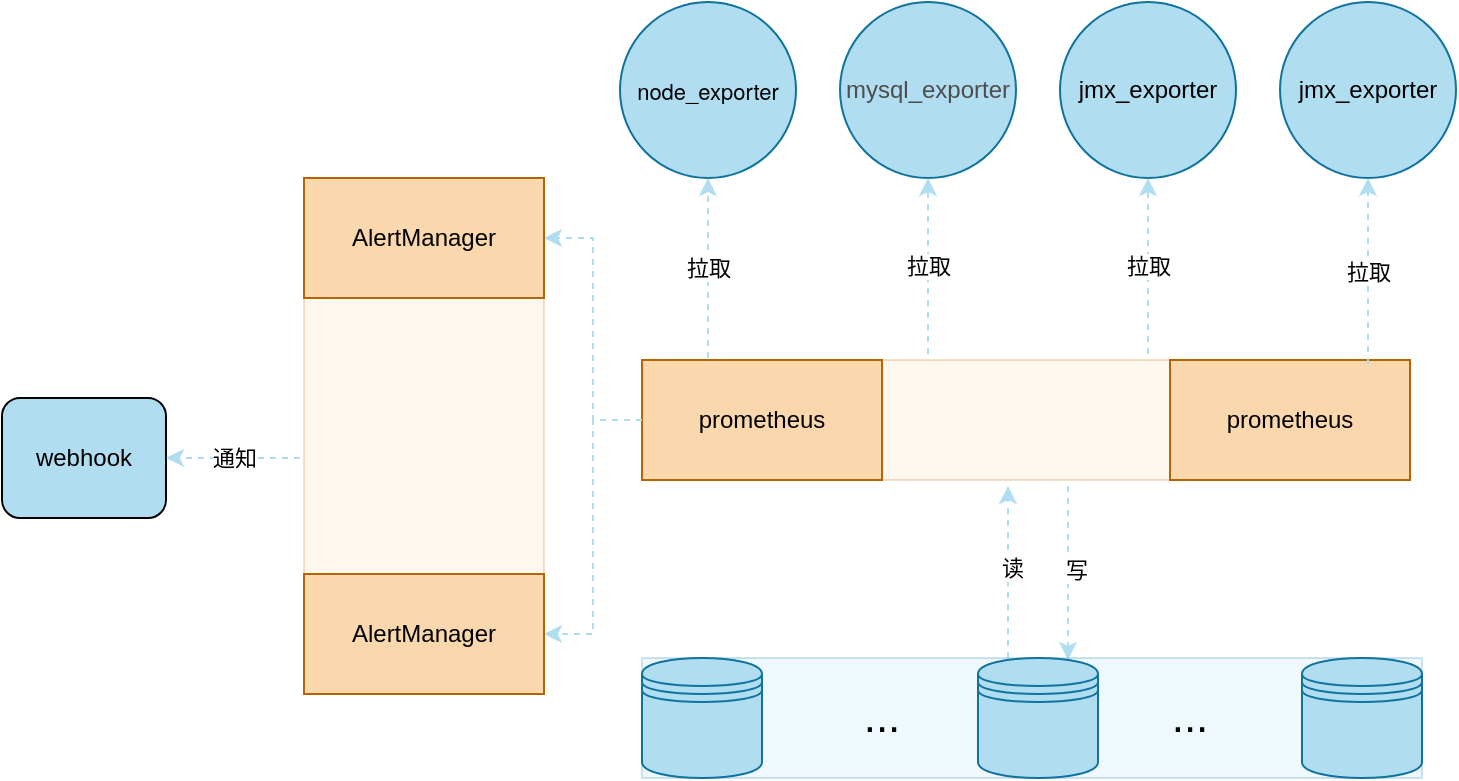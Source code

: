 <mxfile version="14.0.1" type="github">
  <diagram id="W7F-pXb3L-fyUlym3gCN" name="Page-1">
    <mxGraphModel dx="1229" dy="580" grid="1" gridSize="22" guides="1" tooltips="1" connect="1" arrows="1" fold="1" page="1" pageScale="1" pageWidth="2339" pageHeight="3300" background="none" math="0" shadow="0">
      <root>
        <mxCell id="0" />
        <mxCell id="1" parent="0" />
        <mxCell id="Of2m18KN_05nrdPBPuww-21" value="" style="group;fillColor=#fad7ac;strokeColor=#b46504;opacity=20;" vertex="1" connectable="0" parent="1">
          <mxGeometry x="582" y="839" width="362" height="60" as="geometry" />
        </mxCell>
        <mxCell id="Of2m18KN_05nrdPBPuww-19" value="prometheus" style="rounded=0;whiteSpace=wrap;html=1;fillColor=#fad7ac;strokeColor=#b46504;" vertex="1" parent="Of2m18KN_05nrdPBPuww-21">
          <mxGeometry width="120" height="60" as="geometry" />
        </mxCell>
        <mxCell id="Of2m18KN_05nrdPBPuww-20" value="&lt;span style=&quot;color: rgb(0 , 0 , 0) ; font-family: &amp;#34;helvetica&amp;#34; ; font-size: 12px ; font-style: normal ; font-weight: 400 ; letter-spacing: normal ; text-align: center ; text-indent: 0px ; text-transform: none ; word-spacing: 0px ; display: inline ; float: none ; background-color: rgb(250 , 215 , 172)&quot;&gt;prometheus&lt;/span&gt;" style="rounded=0;whiteSpace=wrap;html=1;fillColor=#fad7ac;strokeColor=#b46504;" vertex="1" parent="Of2m18KN_05nrdPBPuww-21">
          <mxGeometry x="264" width="120" height="60" as="geometry" />
        </mxCell>
        <mxCell id="Of2m18KN_05nrdPBPuww-24" value="" style="endArrow=classic;html=1;fillColor=#b1ddf0;strokeColor=#B1DDF0;dashed=1;" edge="1" parent="1">
          <mxGeometry width="50" height="50" relative="1" as="geometry">
            <mxPoint x="795" y="902" as="sourcePoint" />
            <mxPoint x="795" y="989" as="targetPoint" />
          </mxGeometry>
        </mxCell>
        <mxCell id="Of2m18KN_05nrdPBPuww-25" value="写" style="edgeLabel;html=1;align=center;verticalAlign=middle;resizable=0;points=[];" vertex="1" connectable="0" parent="Of2m18KN_05nrdPBPuww-24">
          <mxGeometry x="-0.325" y="4" relative="1" as="geometry">
            <mxPoint y="12" as="offset" />
          </mxGeometry>
        </mxCell>
        <mxCell id="Of2m18KN_05nrdPBPuww-26" value="" style="endArrow=classic;html=1;fillColor=#b1ddf0;strokeColor=#B1DDF0;dashed=1;" edge="1" parent="1">
          <mxGeometry width="50" height="50" relative="1" as="geometry">
            <mxPoint x="765" y="988" as="sourcePoint" />
            <mxPoint x="765" y="902" as="targetPoint" />
            <Array as="points" />
          </mxGeometry>
        </mxCell>
        <mxCell id="Of2m18KN_05nrdPBPuww-27" value="读" style="edgeLabel;html=1;align=center;verticalAlign=middle;resizable=0;points=[];" vertex="1" connectable="0" parent="Of2m18KN_05nrdPBPuww-26">
          <mxGeometry x="-0.256" y="-2" relative="1" as="geometry">
            <mxPoint y="-13" as="offset" />
          </mxGeometry>
        </mxCell>
        <mxCell id="Of2m18KN_05nrdPBPuww-30" value="&lt;span style=&quot;font-family: &amp;#34;helvetica neue&amp;#34; , &amp;#34;helvetica&amp;#34; , &amp;#34;verdana&amp;#34; , &amp;#34;arial&amp;#34; , sans-serif ; text-align: left ; background-color: rgb(177 , 221 , 240)&quot;&gt;&lt;font style=&quot;font-size: 11px&quot;&gt;node_exporter&lt;/font&gt;&lt;/span&gt;" style="ellipse;whiteSpace=wrap;html=1;aspect=fixed;fillColor=#b1ddf0;strokeColor=#10739e;" vertex="1" parent="1">
          <mxGeometry x="571" y="660" width="88" height="88" as="geometry" />
        </mxCell>
        <mxCell id="Of2m18KN_05nrdPBPuww-33" value="&lt;span style=&quot;color: rgb(77 , 77 , 77) ; background-color: rgb(177 , 221 , 240)&quot;&gt;&lt;font style=&quot;font-size: 12px&quot;&gt;mysql_exporter&lt;/font&gt;&lt;/span&gt;" style="ellipse;whiteSpace=wrap;html=1;aspect=fixed;strokeColor=#10739e;fillColor=#B1DDF0;" vertex="1" parent="1">
          <mxGeometry x="681" y="660" width="88" height="88" as="geometry" />
        </mxCell>
        <mxCell id="Of2m18KN_05nrdPBPuww-34" value="&lt;span style=&quot;box-sizing: border-box ; outline: 0px ; overflow-wrap: break-word ; background-color: rgb(177 , 221 , 240)&quot;&gt;&lt;font style=&quot;font-size: 12px&quot;&gt;jmx_exporter&lt;/font&gt;&lt;/span&gt;" style="ellipse;whiteSpace=wrap;html=1;aspect=fixed;fillColor=#b1ddf0;strokeColor=#10739e;" vertex="1" parent="1">
          <mxGeometry x="791" y="660" width="88" height="88" as="geometry" />
        </mxCell>
        <mxCell id="Of2m18KN_05nrdPBPuww-35" value="&lt;span style=&quot;box-sizing: border-box ; outline: 0px ; overflow-wrap: break-word ; background-color: rgb(177 , 221 , 240)&quot;&gt;&lt;font style=&quot;font-size: 12px&quot;&gt;jmx_exporter&lt;/font&gt;&lt;/span&gt;" style="ellipse;whiteSpace=wrap;html=1;aspect=fixed;fillColor=#b1ddf0;strokeColor=#10739e;" vertex="1" parent="1">
          <mxGeometry x="901" y="660" width="88" height="88" as="geometry" />
        </mxCell>
        <mxCell id="Of2m18KN_05nrdPBPuww-37" value="拉取" style="endArrow=classic;html=1;entryX=0.5;entryY=1;entryDx=0;entryDy=0;fillColor=#b1ddf0;strokeColor=#B1DDF0;dashed=1;" edge="1" parent="1" target="Of2m18KN_05nrdPBPuww-30">
          <mxGeometry width="50" height="50" relative="1" as="geometry">
            <mxPoint x="615" y="838" as="sourcePoint" />
            <mxPoint x="654" y="792" as="targetPoint" />
          </mxGeometry>
        </mxCell>
        <mxCell id="Of2m18KN_05nrdPBPuww-39" value="拉取" style="endArrow=classic;html=1;entryX=0.5;entryY=1;entryDx=0;entryDy=0;fillColor=#b1ddf0;strokeColor=#B1DDF0;dashed=1;" edge="1" parent="1" target="Of2m18KN_05nrdPBPuww-33">
          <mxGeometry width="50" height="50" relative="1" as="geometry">
            <mxPoint x="725" y="836" as="sourcePoint" />
            <mxPoint x="637" y="770" as="targetPoint" />
          </mxGeometry>
        </mxCell>
        <mxCell id="Of2m18KN_05nrdPBPuww-40" value="拉取" style="endArrow=classic;html=1;entryX=0.5;entryY=1;entryDx=0;entryDy=0;fillColor=#b1ddf0;strokeColor=#B1DDF0;dashed=1;" edge="1" parent="1" target="Of2m18KN_05nrdPBPuww-34">
          <mxGeometry width="50" height="50" relative="1" as="geometry">
            <mxPoint x="835" y="836" as="sourcePoint" />
            <mxPoint x="659" y="792" as="targetPoint" />
          </mxGeometry>
        </mxCell>
        <mxCell id="Of2m18KN_05nrdPBPuww-41" value="拉取" style="endArrow=classic;html=1;entryX=0.5;entryY=1;entryDx=0;entryDy=0;fillColor=#b1ddf0;strokeColor=#B1DDF0;dashed=1;" edge="1" parent="1" target="Of2m18KN_05nrdPBPuww-35">
          <mxGeometry width="50" height="50" relative="1" as="geometry">
            <mxPoint x="945" y="841" as="sourcePoint" />
            <mxPoint x="681" y="814" as="targetPoint" />
          </mxGeometry>
        </mxCell>
        <mxCell id="Of2m18KN_05nrdPBPuww-42" value="" style="group;fillColor=#b1ddf0;strokeColor=#10739e;opacity=20;" vertex="1" connectable="0" parent="1">
          <mxGeometry x="582" y="988" width="390" height="60" as="geometry" />
        </mxCell>
        <mxCell id="Of2m18KN_05nrdPBPuww-6" value="" style="shape=datastore;whiteSpace=wrap;html=1;fillColor=#b1ddf0;strokeColor=#10739e;" vertex="1" parent="Of2m18KN_05nrdPBPuww-42">
          <mxGeometry width="60" height="60" as="geometry" />
        </mxCell>
        <mxCell id="Of2m18KN_05nrdPBPuww-7" value="" style="shape=datastore;whiteSpace=wrap;html=1;fillColor=#b1ddf0;strokeColor=#10739e;" vertex="1" parent="Of2m18KN_05nrdPBPuww-42">
          <mxGeometry x="168" width="60" height="60" as="geometry" />
        </mxCell>
        <mxCell id="Of2m18KN_05nrdPBPuww-8" value="" style="shape=datastore;whiteSpace=wrap;html=1;fillColor=#b1ddf0;strokeColor=#10739e;" vertex="1" parent="Of2m18KN_05nrdPBPuww-42">
          <mxGeometry x="330" width="60" height="60" as="geometry" />
        </mxCell>
        <mxCell id="Of2m18KN_05nrdPBPuww-57" value="&lt;font style=&quot;font-size: 22px&quot;&gt;...&lt;/font&gt;" style="text;html=1;strokeColor=none;fillColor=none;align=center;verticalAlign=middle;whiteSpace=wrap;rounded=0;opacity=20;" vertex="1" parent="Of2m18KN_05nrdPBPuww-42">
          <mxGeometry x="100" y="20" width="40" height="20" as="geometry" />
        </mxCell>
        <mxCell id="Of2m18KN_05nrdPBPuww-58" value="&lt;font style=&quot;font-size: 22px&quot;&gt;...&lt;/font&gt;" style="text;html=1;strokeColor=none;fillColor=none;align=center;verticalAlign=middle;whiteSpace=wrap;rounded=0;opacity=20;" vertex="1" parent="Of2m18KN_05nrdPBPuww-42">
          <mxGeometry x="254" y="20" width="40" height="20" as="geometry" />
        </mxCell>
        <mxCell id="Of2m18KN_05nrdPBPuww-47" style="edgeStyle=orthogonalEdgeStyle;rounded=0;orthogonalLoop=1;jettySize=auto;html=1;entryX=1;entryY=0.5;entryDx=0;entryDy=0;strokeColor=#B1DDF0;dashed=1;" edge="1" parent="1" source="Of2m18KN_05nrdPBPuww-19" target="Of2m18KN_05nrdPBPuww-43">
          <mxGeometry relative="1" as="geometry" />
        </mxCell>
        <mxCell id="Of2m18KN_05nrdPBPuww-48" style="edgeStyle=orthogonalEdgeStyle;rounded=0;orthogonalLoop=1;jettySize=auto;html=1;entryX=1;entryY=0.5;entryDx=0;entryDy=0;strokeColor=#B1DDF0;dashed=1;" edge="1" parent="1" source="Of2m18KN_05nrdPBPuww-19" target="Of2m18KN_05nrdPBPuww-46">
          <mxGeometry relative="1" as="geometry" />
        </mxCell>
        <mxCell id="Of2m18KN_05nrdPBPuww-50" value="webhook" style="rounded=1;whiteSpace=wrap;html=1;fillColor=#B1DDF0;" vertex="1" parent="1">
          <mxGeometry x="262" y="858" width="82" height="60" as="geometry" />
        </mxCell>
        <mxCell id="Of2m18KN_05nrdPBPuww-54" value="" style="group;fillColor=#fad7ac;strokeColor=#b46504;opacity=20;" vertex="1" connectable="0" parent="1">
          <mxGeometry x="413" y="748" width="120" height="258" as="geometry" />
        </mxCell>
        <mxCell id="Of2m18KN_05nrdPBPuww-43" value="AlertManager" style="rounded=0;whiteSpace=wrap;html=1;fillColor=#fad7ac;strokeColor=#b46504;" vertex="1" parent="Of2m18KN_05nrdPBPuww-54">
          <mxGeometry width="120" height="60" as="geometry" />
        </mxCell>
        <mxCell id="Of2m18KN_05nrdPBPuww-46" value="AlertManager" style="rounded=0;whiteSpace=wrap;html=1;fillColor=#fad7ac;strokeColor=#b46504;" vertex="1" parent="Of2m18KN_05nrdPBPuww-54">
          <mxGeometry y="198" width="120" height="60" as="geometry" />
        </mxCell>
        <mxCell id="Of2m18KN_05nrdPBPuww-55" value="通知" style="endArrow=classic;html=1;strokeColor=#B1DDF0;entryX=1;entryY=0.5;entryDx=0;entryDy=0;jumpSize=10;jumpStyle=sharp;dashed=1;" edge="1" parent="1" target="Of2m18KN_05nrdPBPuww-50">
          <mxGeometry width="50" height="50" relative="1" as="geometry">
            <mxPoint x="411" y="888" as="sourcePoint" />
            <mxPoint x="408" y="902" as="targetPoint" />
          </mxGeometry>
        </mxCell>
      </root>
    </mxGraphModel>
  </diagram>
</mxfile>
